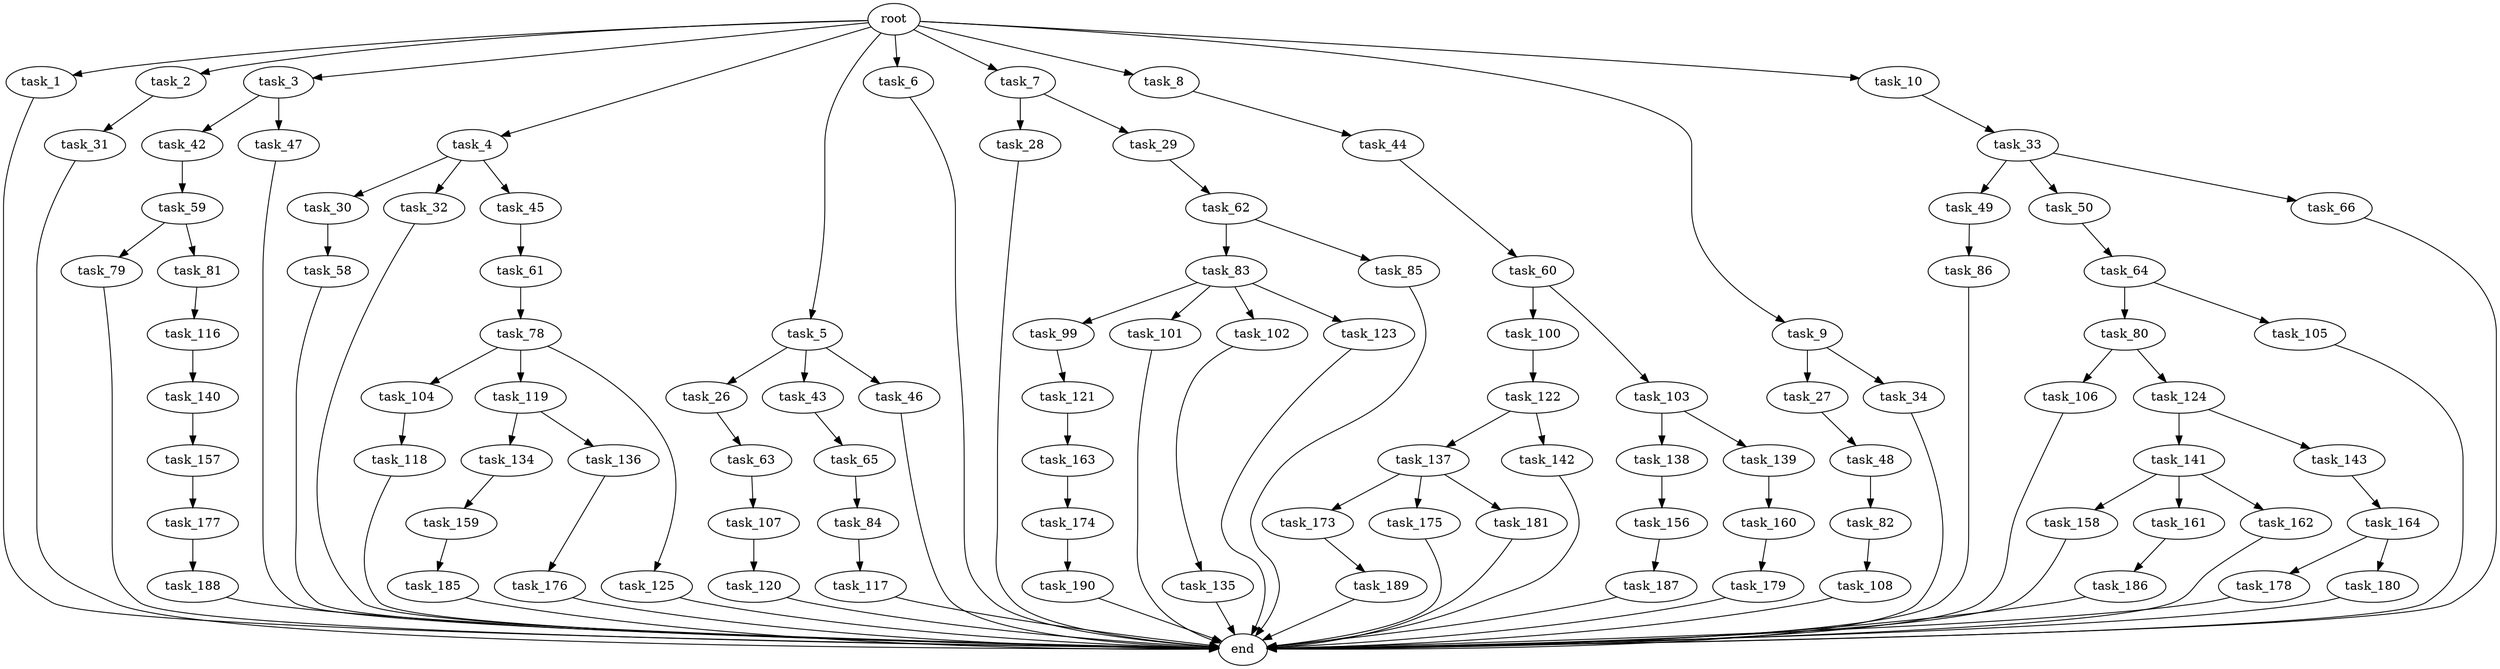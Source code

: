 digraph G {
  root [size="0.000000"];
  task_1 [size="102.400000"];
  task_2 [size="102.400000"];
  task_3 [size="102.400000"];
  task_4 [size="102.400000"];
  task_5 [size="102.400000"];
  task_6 [size="102.400000"];
  task_7 [size="102.400000"];
  task_8 [size="102.400000"];
  task_9 [size="102.400000"];
  task_10 [size="102.400000"];
  task_26 [size="3435973836.800000"];
  task_27 [size="42090679500.800003"];
  task_28 [size="30923764531.200001"];
  task_29 [size="30923764531.200001"];
  task_30 [size="54975581388.800003"];
  task_31 [size="30923764531.200001"];
  task_32 [size="54975581388.800003"];
  task_33 [size="54975581388.800003"];
  task_34 [size="42090679500.800003"];
  task_42 [size="69578470195.199997"];
  task_43 [size="3435973836.800000"];
  task_44 [size="13743895347.200001"];
  task_45 [size="54975581388.800003"];
  task_46 [size="3435973836.800000"];
  task_47 [size="69578470195.199997"];
  task_48 [size="54975581388.800003"];
  task_49 [size="54975581388.800003"];
  task_50 [size="54975581388.800003"];
  task_58 [size="3435973836.800000"];
  task_59 [size="42090679500.800003"];
  task_60 [size="7730941132.800000"];
  task_61 [size="3435973836.800000"];
  task_62 [size="54975581388.800003"];
  task_63 [size="85899345920.000000"];
  task_64 [size="69578470195.199997"];
  task_65 [size="30923764531.200001"];
  task_66 [size="54975581388.800003"];
  task_78 [size="42090679500.800003"];
  task_79 [size="21474836480.000000"];
  task_80 [size="54975581388.800003"];
  task_81 [size="21474836480.000000"];
  task_82 [size="85899345920.000000"];
  task_83 [size="54975581388.800003"];
  task_84 [size="54975581388.800003"];
  task_85 [size="54975581388.800003"];
  task_86 [size="85899345920.000000"];
  task_99 [size="3435973836.800000"];
  task_100 [size="30923764531.200001"];
  task_101 [size="3435973836.800000"];
  task_102 [size="3435973836.800000"];
  task_103 [size="30923764531.200001"];
  task_104 [size="85899345920.000000"];
  task_105 [size="54975581388.800003"];
  task_106 [size="42090679500.800003"];
  task_107 [size="7730941132.800000"];
  task_108 [size="7730941132.800000"];
  task_116 [size="21474836480.000000"];
  task_117 [size="13743895347.200001"];
  task_118 [size="7730941132.800000"];
  task_119 [size="85899345920.000000"];
  task_120 [size="21474836480.000000"];
  task_121 [size="69578470195.199997"];
  task_122 [size="42090679500.800003"];
  task_123 [size="3435973836.800000"];
  task_124 [size="42090679500.800003"];
  task_125 [size="85899345920.000000"];
  task_134 [size="13743895347.200001"];
  task_135 [size="69578470195.199997"];
  task_136 [size="13743895347.200001"];
  task_137 [size="42090679500.800003"];
  task_138 [size="54975581388.800003"];
  task_139 [size="54975581388.800003"];
  task_140 [size="7730941132.800000"];
  task_141 [size="54975581388.800003"];
  task_142 [size="42090679500.800003"];
  task_143 [size="54975581388.800003"];
  task_156 [size="85899345920.000000"];
  task_157 [size="54975581388.800003"];
  task_158 [size="54975581388.800003"];
  task_159 [size="85899345920.000000"];
  task_160 [size="30923764531.200001"];
  task_161 [size="54975581388.800003"];
  task_162 [size="54975581388.800003"];
  task_163 [size="7730941132.800000"];
  task_164 [size="13743895347.200001"];
  task_173 [size="7730941132.800000"];
  task_174 [size="13743895347.200001"];
  task_175 [size="7730941132.800000"];
  task_176 [size="85899345920.000000"];
  task_177 [size="42090679500.800003"];
  task_178 [size="42090679500.800003"];
  task_179 [size="54975581388.800003"];
  task_180 [size="42090679500.800003"];
  task_181 [size="7730941132.800000"];
  task_185 [size="85899345920.000000"];
  task_186 [size="69578470195.199997"];
  task_187 [size="13743895347.200001"];
  task_188 [size="7730941132.800000"];
  task_189 [size="13743895347.200001"];
  task_190 [size="69578470195.199997"];
  end [size="0.000000"];

  root -> task_1 [size="1.000000"];
  root -> task_2 [size="1.000000"];
  root -> task_3 [size="1.000000"];
  root -> task_4 [size="1.000000"];
  root -> task_5 [size="1.000000"];
  root -> task_6 [size="1.000000"];
  root -> task_7 [size="1.000000"];
  root -> task_8 [size="1.000000"];
  root -> task_9 [size="1.000000"];
  root -> task_10 [size="1.000000"];
  task_1 -> end [size="1.000000"];
  task_2 -> task_31 [size="301989888.000000"];
  task_3 -> task_42 [size="679477248.000000"];
  task_3 -> task_47 [size="679477248.000000"];
  task_4 -> task_30 [size="536870912.000000"];
  task_4 -> task_32 [size="536870912.000000"];
  task_4 -> task_45 [size="536870912.000000"];
  task_5 -> task_26 [size="33554432.000000"];
  task_5 -> task_43 [size="33554432.000000"];
  task_5 -> task_46 [size="33554432.000000"];
  task_6 -> end [size="1.000000"];
  task_7 -> task_28 [size="301989888.000000"];
  task_7 -> task_29 [size="301989888.000000"];
  task_8 -> task_44 [size="134217728.000000"];
  task_9 -> task_27 [size="411041792.000000"];
  task_9 -> task_34 [size="411041792.000000"];
  task_10 -> task_33 [size="536870912.000000"];
  task_26 -> task_63 [size="838860800.000000"];
  task_27 -> task_48 [size="536870912.000000"];
  task_28 -> end [size="1.000000"];
  task_29 -> task_62 [size="536870912.000000"];
  task_30 -> task_58 [size="33554432.000000"];
  task_31 -> end [size="1.000000"];
  task_32 -> end [size="1.000000"];
  task_33 -> task_49 [size="536870912.000000"];
  task_33 -> task_50 [size="536870912.000000"];
  task_33 -> task_66 [size="536870912.000000"];
  task_34 -> end [size="1.000000"];
  task_42 -> task_59 [size="411041792.000000"];
  task_43 -> task_65 [size="301989888.000000"];
  task_44 -> task_60 [size="75497472.000000"];
  task_45 -> task_61 [size="33554432.000000"];
  task_46 -> end [size="1.000000"];
  task_47 -> end [size="1.000000"];
  task_48 -> task_82 [size="838860800.000000"];
  task_49 -> task_86 [size="838860800.000000"];
  task_50 -> task_64 [size="679477248.000000"];
  task_58 -> end [size="1.000000"];
  task_59 -> task_79 [size="209715200.000000"];
  task_59 -> task_81 [size="209715200.000000"];
  task_60 -> task_100 [size="301989888.000000"];
  task_60 -> task_103 [size="301989888.000000"];
  task_61 -> task_78 [size="411041792.000000"];
  task_62 -> task_83 [size="536870912.000000"];
  task_62 -> task_85 [size="536870912.000000"];
  task_63 -> task_107 [size="75497472.000000"];
  task_64 -> task_80 [size="536870912.000000"];
  task_64 -> task_105 [size="536870912.000000"];
  task_65 -> task_84 [size="536870912.000000"];
  task_66 -> end [size="1.000000"];
  task_78 -> task_104 [size="838860800.000000"];
  task_78 -> task_119 [size="838860800.000000"];
  task_78 -> task_125 [size="838860800.000000"];
  task_79 -> end [size="1.000000"];
  task_80 -> task_106 [size="411041792.000000"];
  task_80 -> task_124 [size="411041792.000000"];
  task_81 -> task_116 [size="209715200.000000"];
  task_82 -> task_108 [size="75497472.000000"];
  task_83 -> task_99 [size="33554432.000000"];
  task_83 -> task_101 [size="33554432.000000"];
  task_83 -> task_102 [size="33554432.000000"];
  task_83 -> task_123 [size="33554432.000000"];
  task_84 -> task_117 [size="134217728.000000"];
  task_85 -> end [size="1.000000"];
  task_86 -> end [size="1.000000"];
  task_99 -> task_121 [size="679477248.000000"];
  task_100 -> task_122 [size="411041792.000000"];
  task_101 -> end [size="1.000000"];
  task_102 -> task_135 [size="679477248.000000"];
  task_103 -> task_138 [size="536870912.000000"];
  task_103 -> task_139 [size="536870912.000000"];
  task_104 -> task_118 [size="75497472.000000"];
  task_105 -> end [size="1.000000"];
  task_106 -> end [size="1.000000"];
  task_107 -> task_120 [size="209715200.000000"];
  task_108 -> end [size="1.000000"];
  task_116 -> task_140 [size="75497472.000000"];
  task_117 -> end [size="1.000000"];
  task_118 -> end [size="1.000000"];
  task_119 -> task_134 [size="134217728.000000"];
  task_119 -> task_136 [size="134217728.000000"];
  task_120 -> end [size="1.000000"];
  task_121 -> task_163 [size="75497472.000000"];
  task_122 -> task_137 [size="411041792.000000"];
  task_122 -> task_142 [size="411041792.000000"];
  task_123 -> end [size="1.000000"];
  task_124 -> task_141 [size="536870912.000000"];
  task_124 -> task_143 [size="536870912.000000"];
  task_125 -> end [size="1.000000"];
  task_134 -> task_159 [size="838860800.000000"];
  task_135 -> end [size="1.000000"];
  task_136 -> task_176 [size="838860800.000000"];
  task_137 -> task_173 [size="75497472.000000"];
  task_137 -> task_175 [size="75497472.000000"];
  task_137 -> task_181 [size="75497472.000000"];
  task_138 -> task_156 [size="838860800.000000"];
  task_139 -> task_160 [size="301989888.000000"];
  task_140 -> task_157 [size="536870912.000000"];
  task_141 -> task_158 [size="536870912.000000"];
  task_141 -> task_161 [size="536870912.000000"];
  task_141 -> task_162 [size="536870912.000000"];
  task_142 -> end [size="1.000000"];
  task_143 -> task_164 [size="134217728.000000"];
  task_156 -> task_187 [size="134217728.000000"];
  task_157 -> task_177 [size="411041792.000000"];
  task_158 -> end [size="1.000000"];
  task_159 -> task_185 [size="838860800.000000"];
  task_160 -> task_179 [size="536870912.000000"];
  task_161 -> task_186 [size="679477248.000000"];
  task_162 -> end [size="1.000000"];
  task_163 -> task_174 [size="134217728.000000"];
  task_164 -> task_178 [size="411041792.000000"];
  task_164 -> task_180 [size="411041792.000000"];
  task_173 -> task_189 [size="134217728.000000"];
  task_174 -> task_190 [size="679477248.000000"];
  task_175 -> end [size="1.000000"];
  task_176 -> end [size="1.000000"];
  task_177 -> task_188 [size="75497472.000000"];
  task_178 -> end [size="1.000000"];
  task_179 -> end [size="1.000000"];
  task_180 -> end [size="1.000000"];
  task_181 -> end [size="1.000000"];
  task_185 -> end [size="1.000000"];
  task_186 -> end [size="1.000000"];
  task_187 -> end [size="1.000000"];
  task_188 -> end [size="1.000000"];
  task_189 -> end [size="1.000000"];
  task_190 -> end [size="1.000000"];
}
